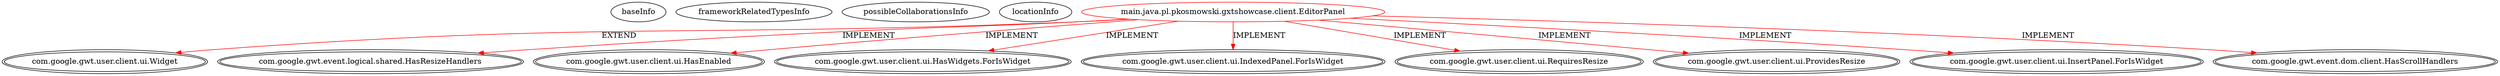 digraph {
baseInfo[graphId=3410,category="extension_graph",isAnonymous=false,possibleRelation=false]
frameworkRelatedTypesInfo[0="com.google.gwt.user.client.ui.Widget",1="com.google.gwt.event.logical.shared.HasResizeHandlers",2="com.google.gwt.user.client.ui.HasEnabled",3="com.google.gwt.user.client.ui.HasWidgets.ForIsWidget",4="com.google.gwt.user.client.ui.IndexedPanel.ForIsWidget",5="com.google.gwt.user.client.ui.RequiresResize",6="com.google.gwt.user.client.ui.ProvidesResize",7="com.google.gwt.user.client.ui.InsertPanel.ForIsWidget",8="com.google.gwt.event.dom.client.HasScrollHandlers"]
possibleCollaborationsInfo[]
locationInfo[projectName="kospiotr-gwt-layout-designer",filePath="/kospiotr-gwt-layout-designer/gwt-layout-designer-master/src/main/java/pl/pkosmowski/gxtshowcase/client/EditorPanel.java",contextSignature="EditorPanel",graphId="3410"]
0[label="main.java.pl.pkosmowski.gxtshowcase.client.EditorPanel",vertexType="ROOT_CLIENT_CLASS_DECLARATION",isFrameworkType=false,color=red]
1[label="com.google.gwt.user.client.ui.Widget",vertexType="FRAMEWORK_CLASS_TYPE",isFrameworkType=true,peripheries=2]
2[label="com.google.gwt.event.logical.shared.HasResizeHandlers",vertexType="FRAMEWORK_INTERFACE_TYPE",isFrameworkType=true,peripheries=2]
3[label="com.google.gwt.user.client.ui.HasEnabled",vertexType="FRAMEWORK_INTERFACE_TYPE",isFrameworkType=true,peripheries=2]
4[label="com.google.gwt.user.client.ui.HasWidgets.ForIsWidget",vertexType="FRAMEWORK_INTERFACE_TYPE",isFrameworkType=true,peripheries=2]
5[label="com.google.gwt.user.client.ui.IndexedPanel.ForIsWidget",vertexType="FRAMEWORK_INTERFACE_TYPE",isFrameworkType=true,peripheries=2]
6[label="com.google.gwt.user.client.ui.RequiresResize",vertexType="FRAMEWORK_INTERFACE_TYPE",isFrameworkType=true,peripheries=2]
7[label="com.google.gwt.user.client.ui.ProvidesResize",vertexType="FRAMEWORK_INTERFACE_TYPE",isFrameworkType=true,peripheries=2]
8[label="com.google.gwt.user.client.ui.InsertPanel.ForIsWidget",vertexType="FRAMEWORK_INTERFACE_TYPE",isFrameworkType=true,peripheries=2]
9[label="com.google.gwt.event.dom.client.HasScrollHandlers",vertexType="FRAMEWORK_INTERFACE_TYPE",isFrameworkType=true,peripheries=2]
0->1[label="EXTEND",color=red]
0->2[label="IMPLEMENT",color=red]
0->3[label="IMPLEMENT",color=red]
0->4[label="IMPLEMENT",color=red]
0->5[label="IMPLEMENT",color=red]
0->6[label="IMPLEMENT",color=red]
0->7[label="IMPLEMENT",color=red]
0->8[label="IMPLEMENT",color=red]
0->9[label="IMPLEMENT",color=red]
}
